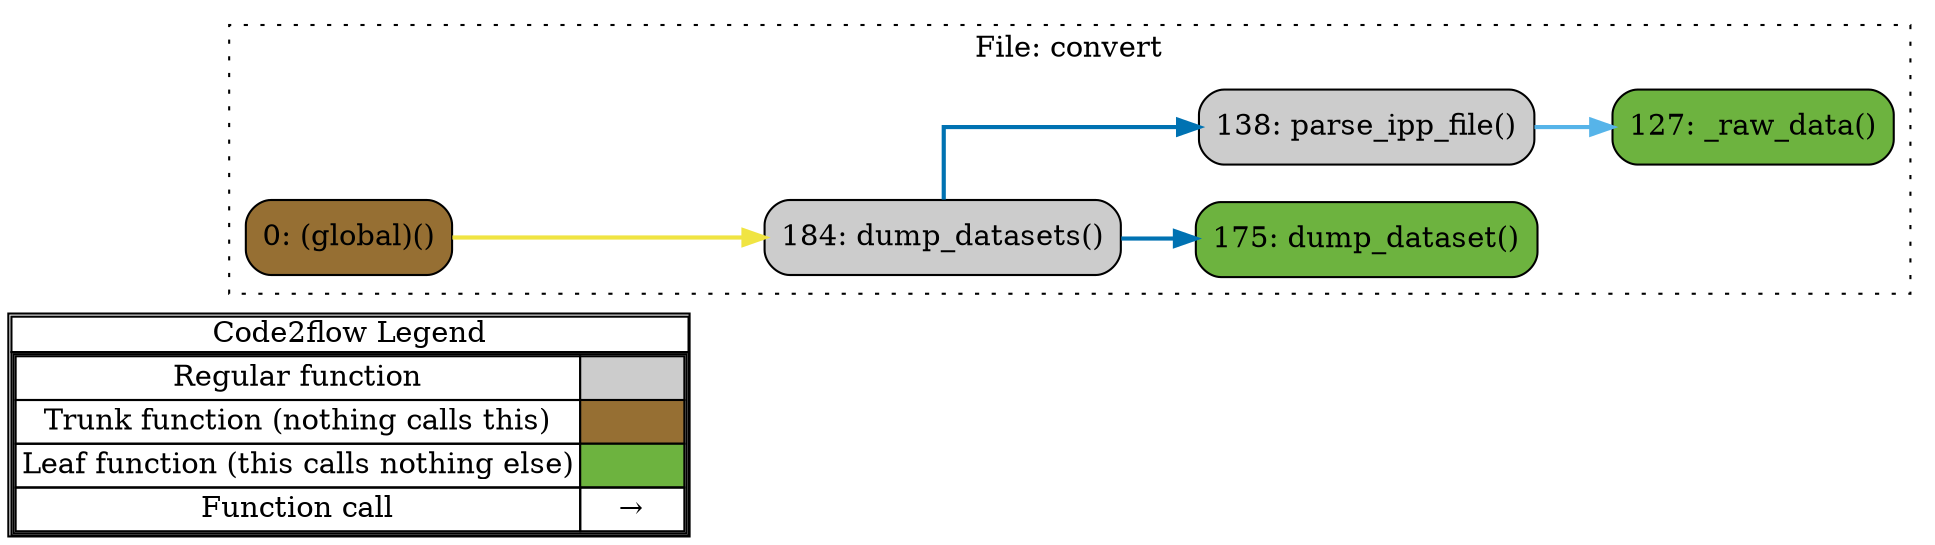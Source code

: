 digraph G {
concentrate=true;
splines="ortho";
rankdir="LR";
subgraph legend{
    rank = min;
    label = "legend";
    Legend [shape=none, margin=0, label = <
        <table cellspacing="0" cellpadding="0" border="1"><tr><td>Code2flow Legend</td></tr><tr><td>
        <table cellspacing="0">
        <tr><td>Regular function</td><td width="50px" bgcolor='#cccccc'></td></tr>
        <tr><td>Trunk function (nothing calls this)</td><td bgcolor='#966F33'></td></tr>
        <tr><td>Leaf function (this calls nothing else)</td><td bgcolor='#6db33f'></td></tr>
        <tr><td>Function call</td><td><font color='black'>&#8594;</font></td></tr>
        </table></td></tr></table>
        >];
}node_ad4fb02c [label="0: (global)()" name="convert::(global)" shape="rect" style="rounded,filled" fillcolor="#966F33" ];
node_73006e44 [label="127: _raw_data()" name="convert::_raw_data" shape="rect" style="rounded,filled" fillcolor="#6db33f" ];
node_7f7085d9 [label="175: dump_dataset()" name="convert::dump_dataset" shape="rect" style="rounded,filled" fillcolor="#6db33f" ];
node_32935715 [label="184: dump_datasets()" name="convert::dump_datasets" shape="rect" style="rounded,filled" fillcolor="#cccccc" ];
node_f4fb187a [label="138: parse_ipp_file()" name="convert::parse_ipp_file" shape="rect" style="rounded,filled" fillcolor="#cccccc" ];
node_ad4fb02c -> node_32935715 [color="#F0E442" penwidth="2"];
node_32935715 -> node_7f7085d9 [color="#0072B2" penwidth="2"];
node_32935715 -> node_f4fb187a [color="#0072B2" penwidth="2"];
node_f4fb187a -> node_73006e44 [color="#56B4E9" penwidth="2"];
subgraph cluster_15cff545 {
    node_73006e44 node_f4fb187a node_7f7085d9 node_32935715 node_ad4fb02c;
    label="File: convert";
    name="convert";
    style="filled";
    graph[style=dotted];
};
}
